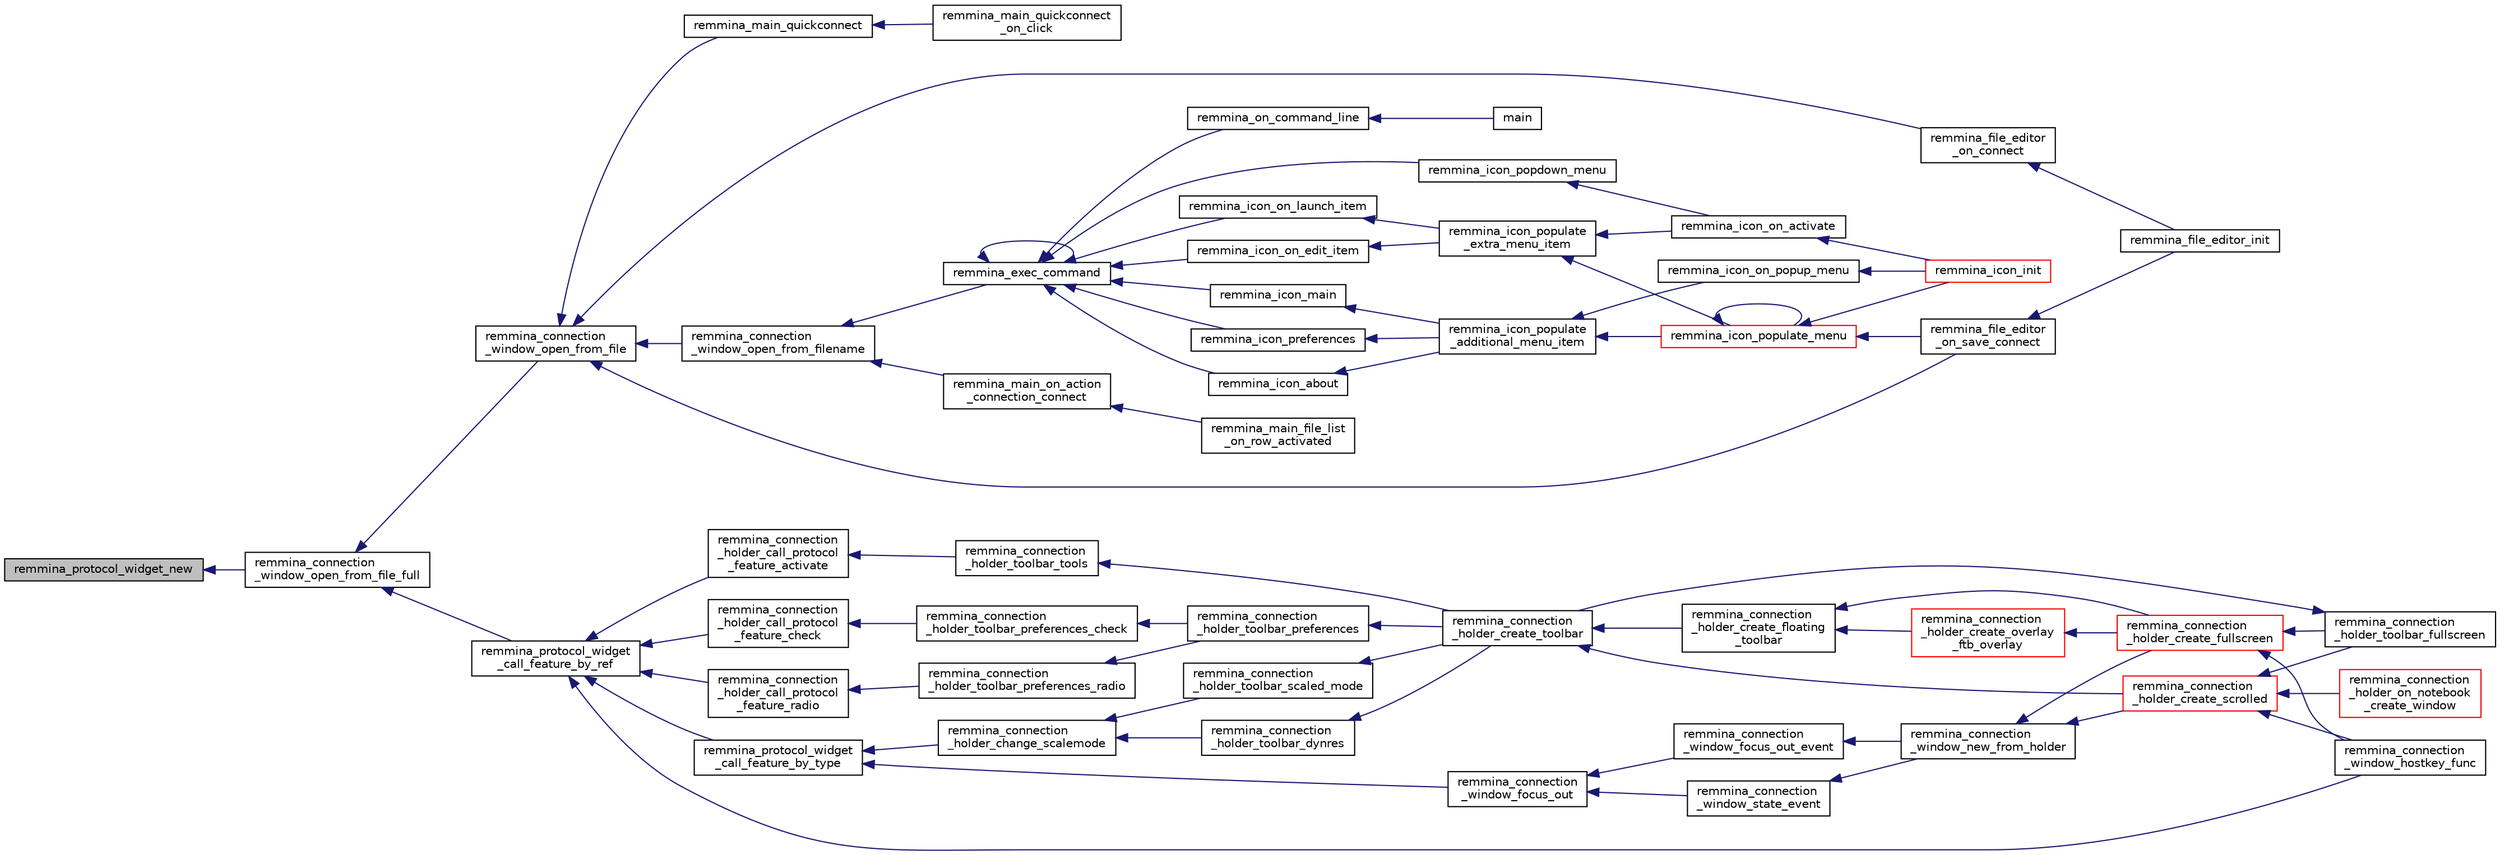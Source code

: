 digraph "remmina_protocol_widget_new"
{
  edge [fontname="Helvetica",fontsize="10",labelfontname="Helvetica",labelfontsize="10"];
  node [fontname="Helvetica",fontsize="10",shape=record];
  rankdir="LR";
  Node2806 [label="remmina_protocol_widget_new",height=0.2,width=0.4,color="black", fillcolor="grey75", style="filled", fontcolor="black"];
  Node2806 -> Node2807 [dir="back",color="midnightblue",fontsize="10",style="solid",fontname="Helvetica"];
  Node2807 [label="remmina_connection\l_window_open_from_file_full",height=0.2,width=0.4,color="black", fillcolor="white", style="filled",URL="$remmina__connection__window_8h.html#adbf2b670ca3bae96a99cb0b36021a961"];
  Node2807 -> Node2808 [dir="back",color="midnightblue",fontsize="10",style="solid",fontname="Helvetica"];
  Node2808 [label="remmina_connection\l_window_open_from_file",height=0.2,width=0.4,color="black", fillcolor="white", style="filled",URL="$remmina__connection__window_8h.html#a1c7f722a89609523cc4de079cc82f23c"];
  Node2808 -> Node2809 [dir="back",color="midnightblue",fontsize="10",style="solid",fontname="Helvetica"];
  Node2809 [label="remmina_connection\l_window_open_from_filename",height=0.2,width=0.4,color="black", fillcolor="white", style="filled",URL="$remmina__connection__window_8h.html#ab0ed27ef360efc7d92906cbabf9da5db"];
  Node2809 -> Node2810 [dir="back",color="midnightblue",fontsize="10",style="solid",fontname="Helvetica"];
  Node2810 [label="remmina_exec_command",height=0.2,width=0.4,color="black", fillcolor="white", style="filled",URL="$remmina__exec_8h.html#a424cabdcff647797061e7482049d62a7"];
  Node2810 -> Node2811 [dir="back",color="midnightblue",fontsize="10",style="solid",fontname="Helvetica"];
  Node2811 [label="remmina_on_command_line",height=0.2,width=0.4,color="black", fillcolor="white", style="filled",URL="$remmina_8c.html#aeb286fc5bd52ab5382ab8cb495dc2914"];
  Node2811 -> Node2812 [dir="back",color="midnightblue",fontsize="10",style="solid",fontname="Helvetica"];
  Node2812 [label="main",height=0.2,width=0.4,color="black", fillcolor="white", style="filled",URL="$remmina_8c.html#a0ddf1224851353fc92bfbff6f499fa97"];
  Node2810 -> Node2810 [dir="back",color="midnightblue",fontsize="10",style="solid",fontname="Helvetica"];
  Node2810 -> Node2813 [dir="back",color="midnightblue",fontsize="10",style="solid",fontname="Helvetica"];
  Node2813 [label="remmina_icon_main",height=0.2,width=0.4,color="black", fillcolor="white", style="filled",URL="$remmina__icon_8c.html#a920476110ab6410c8fc8cf734109e497"];
  Node2813 -> Node2814 [dir="back",color="midnightblue",fontsize="10",style="solid",fontname="Helvetica"];
  Node2814 [label="remmina_icon_populate\l_additional_menu_item",height=0.2,width=0.4,color="black", fillcolor="white", style="filled",URL="$remmina__icon_8c.html#a8aaf73ed94cf20dcce1c7be26262cb56"];
  Node2814 -> Node2815 [dir="back",color="midnightblue",fontsize="10",style="solid",fontname="Helvetica"];
  Node2815 [label="remmina_icon_populate_menu",height=0.2,width=0.4,color="red", fillcolor="white", style="filled",URL="$remmina__icon_8h.html#af80ed314f91d653237249d839c7fc3b2"];
  Node2815 -> Node2818 [dir="back",color="midnightblue",fontsize="10",style="solid",fontname="Helvetica"];
  Node2818 [label="remmina_file_editor\l_on_save_connect",height=0.2,width=0.4,color="black", fillcolor="white", style="filled",URL="$remmina__file__editor_8c.html#a57224f3f69f04f398de563b71be6b18e"];
  Node2818 -> Node2817 [dir="back",color="midnightblue",fontsize="10",style="solid",fontname="Helvetica"];
  Node2817 [label="remmina_file_editor_init",height=0.2,width=0.4,color="black", fillcolor="white", style="filled",URL="$remmina__file__editor_8c.html#a9afd8d41c66f547320930eb331f3124d"];
  Node2815 -> Node2815 [dir="back",color="midnightblue",fontsize="10",style="solid",fontname="Helvetica"];
  Node2815 -> Node2819 [dir="back",color="midnightblue",fontsize="10",style="solid",fontname="Helvetica"];
  Node2819 [label="remmina_icon_init",height=0.2,width=0.4,color="red", fillcolor="white", style="filled",URL="$remmina__icon_8h.html#a741c81815e562f40672c4485172306d6"];
  Node2814 -> Node2823 [dir="back",color="midnightblue",fontsize="10",style="solid",fontname="Helvetica"];
  Node2823 [label="remmina_icon_on_popup_menu",height=0.2,width=0.4,color="black", fillcolor="white", style="filled",URL="$remmina__icon_8c.html#a95b917790eeb38e48137018796bdda93"];
  Node2823 -> Node2819 [dir="back",color="midnightblue",fontsize="10",style="solid",fontname="Helvetica"];
  Node2810 -> Node2824 [dir="back",color="midnightblue",fontsize="10",style="solid",fontname="Helvetica"];
  Node2824 [label="remmina_icon_preferences",height=0.2,width=0.4,color="black", fillcolor="white", style="filled",URL="$remmina__icon_8c.html#ad3b0e3d12e4854eae05b1afea19da404"];
  Node2824 -> Node2814 [dir="back",color="midnightblue",fontsize="10",style="solid",fontname="Helvetica"];
  Node2810 -> Node2825 [dir="back",color="midnightblue",fontsize="10",style="solid",fontname="Helvetica"];
  Node2825 [label="remmina_icon_about",height=0.2,width=0.4,color="black", fillcolor="white", style="filled",URL="$remmina__icon_8c.html#a5cdf1958ef01e49889bcee2e90e2cf71"];
  Node2825 -> Node2814 [dir="back",color="midnightblue",fontsize="10",style="solid",fontname="Helvetica"];
  Node2810 -> Node2826 [dir="back",color="midnightblue",fontsize="10",style="solid",fontname="Helvetica"];
  Node2826 [label="remmina_icon_on_launch_item",height=0.2,width=0.4,color="black", fillcolor="white", style="filled",URL="$remmina__icon_8c.html#ad1699688680e12abcfd5c74dd2f76d83"];
  Node2826 -> Node2827 [dir="back",color="midnightblue",fontsize="10",style="solid",fontname="Helvetica"];
  Node2827 [label="remmina_icon_populate\l_extra_menu_item",height=0.2,width=0.4,color="black", fillcolor="white", style="filled",URL="$remmina__icon_8c.html#a2847311861df3a2f1c8bbcd35cf3fd6f"];
  Node2827 -> Node2815 [dir="back",color="midnightblue",fontsize="10",style="solid",fontname="Helvetica"];
  Node2827 -> Node2828 [dir="back",color="midnightblue",fontsize="10",style="solid",fontname="Helvetica"];
  Node2828 [label="remmina_icon_on_activate",height=0.2,width=0.4,color="black", fillcolor="white", style="filled",URL="$remmina__icon_8c.html#af175fef31eb95974094088235b3a2b1d"];
  Node2828 -> Node2819 [dir="back",color="midnightblue",fontsize="10",style="solid",fontname="Helvetica"];
  Node2810 -> Node2829 [dir="back",color="midnightblue",fontsize="10",style="solid",fontname="Helvetica"];
  Node2829 [label="remmina_icon_on_edit_item",height=0.2,width=0.4,color="black", fillcolor="white", style="filled",URL="$remmina__icon_8c.html#af8708120906a8dc41a7998ebf9ecd129"];
  Node2829 -> Node2827 [dir="back",color="midnightblue",fontsize="10",style="solid",fontname="Helvetica"];
  Node2810 -> Node2830 [dir="back",color="midnightblue",fontsize="10",style="solid",fontname="Helvetica"];
  Node2830 [label="remmina_icon_popdown_menu",height=0.2,width=0.4,color="black", fillcolor="white", style="filled",URL="$remmina__icon_8c.html#a444be76e3c3a065279c5f9abc7fae833"];
  Node2830 -> Node2828 [dir="back",color="midnightblue",fontsize="10",style="solid",fontname="Helvetica"];
  Node2809 -> Node2831 [dir="back",color="midnightblue",fontsize="10",style="solid",fontname="Helvetica"];
  Node2831 [label="remmina_main_on_action\l_connection_connect",height=0.2,width=0.4,color="black", fillcolor="white", style="filled",URL="$remmina__main_8c.html#ae023d1cb099a4f7bee79f13760566cbf"];
  Node2831 -> Node2832 [dir="back",color="midnightblue",fontsize="10",style="solid",fontname="Helvetica"];
  Node2832 [label="remmina_main_file_list\l_on_row_activated",height=0.2,width=0.4,color="black", fillcolor="white", style="filled",URL="$remmina__main_8c.html#aba1a89a2400c5cc8373c6bd34602ac10"];
  Node2808 -> Node2833 [dir="back",color="midnightblue",fontsize="10",style="solid",fontname="Helvetica"];
  Node2833 [label="remmina_file_editor\l_on_connect",height=0.2,width=0.4,color="black", fillcolor="white", style="filled",URL="$remmina__file__editor_8c.html#a73b8581fd1fd77532b748d91a2951f25"];
  Node2833 -> Node2817 [dir="back",color="midnightblue",fontsize="10",style="solid",fontname="Helvetica"];
  Node2808 -> Node2818 [dir="back",color="midnightblue",fontsize="10",style="solid",fontname="Helvetica"];
  Node2808 -> Node2834 [dir="back",color="midnightblue",fontsize="10",style="solid",fontname="Helvetica"];
  Node2834 [label="remmina_main_quickconnect",height=0.2,width=0.4,color="black", fillcolor="white", style="filled",URL="$remmina__main_8c.html#a802458852abacebfb16f1f4295806a01"];
  Node2834 -> Node2835 [dir="back",color="midnightblue",fontsize="10",style="solid",fontname="Helvetica"];
  Node2835 [label="remmina_main_quickconnect\l_on_click",height=0.2,width=0.4,color="black", fillcolor="white", style="filled",URL="$remmina__main_8c.html#a210e9e04c7c97cc86412044de31f659d"];
  Node2807 -> Node2836 [dir="back",color="midnightblue",fontsize="10",style="solid",fontname="Helvetica"];
  Node2836 [label="remmina_protocol_widget\l_call_feature_by_ref",height=0.2,width=0.4,color="black", fillcolor="white", style="filled",URL="$remmina__protocol__widget_8h.html#a605b69a9aa4393024369cc5070488692"];
  Node2836 -> Node2837 [dir="back",color="midnightblue",fontsize="10",style="solid",fontname="Helvetica"];
  Node2837 [label="remmina_connection\l_holder_call_protocol\l_feature_radio",height=0.2,width=0.4,color="black", fillcolor="white", style="filled",URL="$remmina__connection__window_8c.html#a86280cb973101817f7410af393bc2f98"];
  Node2837 -> Node2838 [dir="back",color="midnightblue",fontsize="10",style="solid",fontname="Helvetica"];
  Node2838 [label="remmina_connection\l_holder_toolbar_preferences_radio",height=0.2,width=0.4,color="black", fillcolor="white", style="filled",URL="$remmina__connection__window_8c.html#a1ddab4aacc284c606ab237eae9c0b5a9"];
  Node2838 -> Node2839 [dir="back",color="midnightblue",fontsize="10",style="solid",fontname="Helvetica"];
  Node2839 [label="remmina_connection\l_holder_toolbar_preferences",height=0.2,width=0.4,color="black", fillcolor="white", style="filled",URL="$remmina__connection__window_8c.html#a78ec7d6e66d6e6569c1a9a0230c74bc8"];
  Node2839 -> Node2840 [dir="back",color="midnightblue",fontsize="10",style="solid",fontname="Helvetica"];
  Node2840 [label="remmina_connection\l_holder_create_toolbar",height=0.2,width=0.4,color="black", fillcolor="white", style="filled",URL="$remmina__connection__window_8c.html#af8138da72278e9e9000276e08a6fd984"];
  Node2840 -> Node2841 [dir="back",color="midnightblue",fontsize="10",style="solid",fontname="Helvetica"];
  Node2841 [label="remmina_connection\l_holder_create_floating\l_toolbar",height=0.2,width=0.4,color="black", fillcolor="white", style="filled",URL="$remmina__connection__window_8c.html#a967dca6c1876afc3e6bcb763f9709d43"];
  Node2841 -> Node2842 [dir="back",color="midnightblue",fontsize="10",style="solid",fontname="Helvetica"];
  Node2842 [label="remmina_connection\l_holder_create_overlay\l_ftb_overlay",height=0.2,width=0.4,color="red", fillcolor="white", style="filled",URL="$remmina__connection__window_8c.html#ab2edcb806312b3367c70fbb13c383ae0"];
  Node2842 -> Node2844 [dir="back",color="midnightblue",fontsize="10",style="solid",fontname="Helvetica"];
  Node2844 [label="remmina_connection\l_holder_create_fullscreen",height=0.2,width=0.4,color="red", fillcolor="white", style="filled",URL="$remmina__connection__window_8c.html#ae67ca4d276339723c1ff87fc224eaccf"];
  Node2844 -> Node2845 [dir="back",color="midnightblue",fontsize="10",style="solid",fontname="Helvetica"];
  Node2845 [label="remmina_connection\l_holder_toolbar_fullscreen",height=0.2,width=0.4,color="black", fillcolor="white", style="filled",URL="$remmina__connection__window_8c.html#a02ac20f50f1b7b816bd7208127efdbee"];
  Node2845 -> Node2840 [dir="back",color="midnightblue",fontsize="10",style="solid",fontname="Helvetica"];
  Node2844 -> Node2849 [dir="back",color="midnightblue",fontsize="10",style="solid",fontname="Helvetica"];
  Node2849 [label="remmina_connection\l_window_hostkey_func",height=0.2,width=0.4,color="black", fillcolor="white", style="filled",URL="$remmina__connection__window_8c.html#abef663d930076deb3105f86dabe2a9c3"];
  Node2841 -> Node2844 [dir="back",color="midnightblue",fontsize="10",style="solid",fontname="Helvetica"];
  Node2840 -> Node2851 [dir="back",color="midnightblue",fontsize="10",style="solid",fontname="Helvetica"];
  Node2851 [label="remmina_connection\l_holder_create_scrolled",height=0.2,width=0.4,color="red", fillcolor="white", style="filled",URL="$remmina__connection__window_8c.html#a57b3656c37df65d276ddd50a16906dc7"];
  Node2851 -> Node2845 [dir="back",color="midnightblue",fontsize="10",style="solid",fontname="Helvetica"];
  Node2851 -> Node2852 [dir="back",color="midnightblue",fontsize="10",style="solid",fontname="Helvetica"];
  Node2852 [label="remmina_connection\l_holder_on_notebook\l_create_window",height=0.2,width=0.4,color="red", fillcolor="white", style="filled",URL="$remmina__connection__window_8c.html#a2f5fc595c1aad851962aa58e2009bcce"];
  Node2851 -> Node2849 [dir="back",color="midnightblue",fontsize="10",style="solid",fontname="Helvetica"];
  Node2836 -> Node2854 [dir="back",color="midnightblue",fontsize="10",style="solid",fontname="Helvetica"];
  Node2854 [label="remmina_connection\l_holder_call_protocol\l_feature_check",height=0.2,width=0.4,color="black", fillcolor="white", style="filled",URL="$remmina__connection__window_8c.html#a8d924ded7fe147df8b5f113e2fb1d6e7"];
  Node2854 -> Node2855 [dir="back",color="midnightblue",fontsize="10",style="solid",fontname="Helvetica"];
  Node2855 [label="remmina_connection\l_holder_toolbar_preferences_check",height=0.2,width=0.4,color="black", fillcolor="white", style="filled",URL="$remmina__connection__window_8c.html#ada0dce340f5f1484c496a2357e8a2c69"];
  Node2855 -> Node2839 [dir="back",color="midnightblue",fontsize="10",style="solid",fontname="Helvetica"];
  Node2836 -> Node2856 [dir="back",color="midnightblue",fontsize="10",style="solid",fontname="Helvetica"];
  Node2856 [label="remmina_connection\l_holder_call_protocol\l_feature_activate",height=0.2,width=0.4,color="black", fillcolor="white", style="filled",URL="$remmina__connection__window_8c.html#a4507b43c6fd10bc68d9512c6b253a552"];
  Node2856 -> Node2857 [dir="back",color="midnightblue",fontsize="10",style="solid",fontname="Helvetica"];
  Node2857 [label="remmina_connection\l_holder_toolbar_tools",height=0.2,width=0.4,color="black", fillcolor="white", style="filled",URL="$remmina__connection__window_8c.html#a51cc0b2274049920f67c71047bd76213"];
  Node2857 -> Node2840 [dir="back",color="midnightblue",fontsize="10",style="solid",fontname="Helvetica"];
  Node2836 -> Node2849 [dir="back",color="midnightblue",fontsize="10",style="solid",fontname="Helvetica"];
  Node2836 -> Node2858 [dir="back",color="midnightblue",fontsize="10",style="solid",fontname="Helvetica"];
  Node2858 [label="remmina_protocol_widget\l_call_feature_by_type",height=0.2,width=0.4,color="black", fillcolor="white", style="filled",URL="$remmina__protocol__widget_8h.html#a6a630e96e5b914d60d678ae8eaad4cd9"];
  Node2858 -> Node2859 [dir="back",color="midnightblue",fontsize="10",style="solid",fontname="Helvetica"];
  Node2859 [label="remmina_connection\l_holder_change_scalemode",height=0.2,width=0.4,color="black", fillcolor="white", style="filled",URL="$remmina__connection__window_8c.html#a5565ebedf82eb9f2d54b7f447b4c930e"];
  Node2859 -> Node2860 [dir="back",color="midnightblue",fontsize="10",style="solid",fontname="Helvetica"];
  Node2860 [label="remmina_connection\l_holder_toolbar_dynres",height=0.2,width=0.4,color="black", fillcolor="white", style="filled",URL="$remmina__connection__window_8c.html#a576e3800c7371f63b27e3832848ac4e5"];
  Node2860 -> Node2840 [dir="back",color="midnightblue",fontsize="10",style="solid",fontname="Helvetica"];
  Node2859 -> Node2861 [dir="back",color="midnightblue",fontsize="10",style="solid",fontname="Helvetica"];
  Node2861 [label="remmina_connection\l_holder_toolbar_scaled_mode",height=0.2,width=0.4,color="black", fillcolor="white", style="filled",URL="$remmina__connection__window_8c.html#ad6136dd7c0867a5a5f1c0b0645632ee4"];
  Node2861 -> Node2840 [dir="back",color="midnightblue",fontsize="10",style="solid",fontname="Helvetica"];
  Node2858 -> Node2862 [dir="back",color="midnightblue",fontsize="10",style="solid",fontname="Helvetica"];
  Node2862 [label="remmina_connection\l_window_focus_out",height=0.2,width=0.4,color="black", fillcolor="white", style="filled",URL="$remmina__connection__window_8c.html#a8c242e0a7ee57ed79099c330d696b43f"];
  Node2862 -> Node2863 [dir="back",color="midnightblue",fontsize="10",style="solid",fontname="Helvetica"];
  Node2863 [label="remmina_connection\l_window_focus_out_event",height=0.2,width=0.4,color="black", fillcolor="white", style="filled",URL="$remmina__connection__window_8c.html#a539828a1dd435bee083d82136691176c"];
  Node2863 -> Node2864 [dir="back",color="midnightblue",fontsize="10",style="solid",fontname="Helvetica"];
  Node2864 [label="remmina_connection\l_window_new_from_holder",height=0.2,width=0.4,color="black", fillcolor="white", style="filled",URL="$remmina__connection__window_8c.html#a0ff4775a640861c11f2bc9f4e4680ed5"];
  Node2864 -> Node2851 [dir="back",color="midnightblue",fontsize="10",style="solid",fontname="Helvetica"];
  Node2864 -> Node2844 [dir="back",color="midnightblue",fontsize="10",style="solid",fontname="Helvetica"];
  Node2862 -> Node2865 [dir="back",color="midnightblue",fontsize="10",style="solid",fontname="Helvetica"];
  Node2865 [label="remmina_connection\l_window_state_event",height=0.2,width=0.4,color="black", fillcolor="white", style="filled",URL="$remmina__connection__window_8c.html#a174d5b1e983a96c98aae2e8078f462bd"];
  Node2865 -> Node2864 [dir="back",color="midnightblue",fontsize="10",style="solid",fontname="Helvetica"];
}
